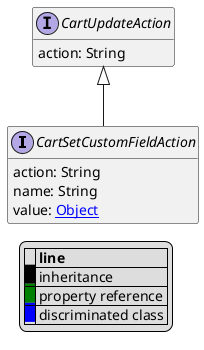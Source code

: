@startuml

hide empty fields
hide empty methods
legend
|= |= line |
|<back:black>   </back>| inheritance |
|<back:green>   </back>| property reference |
|<back:blue>   </back>| discriminated class |
endlegend
interface CartSetCustomFieldAction [[CartSetCustomFieldAction.svg]] extends CartUpdateAction {
    action: String
    name: String
    value: [[Object.svg Object]]
}
interface CartUpdateAction [[CartUpdateAction.svg]]  {
    action: String
}





@enduml
